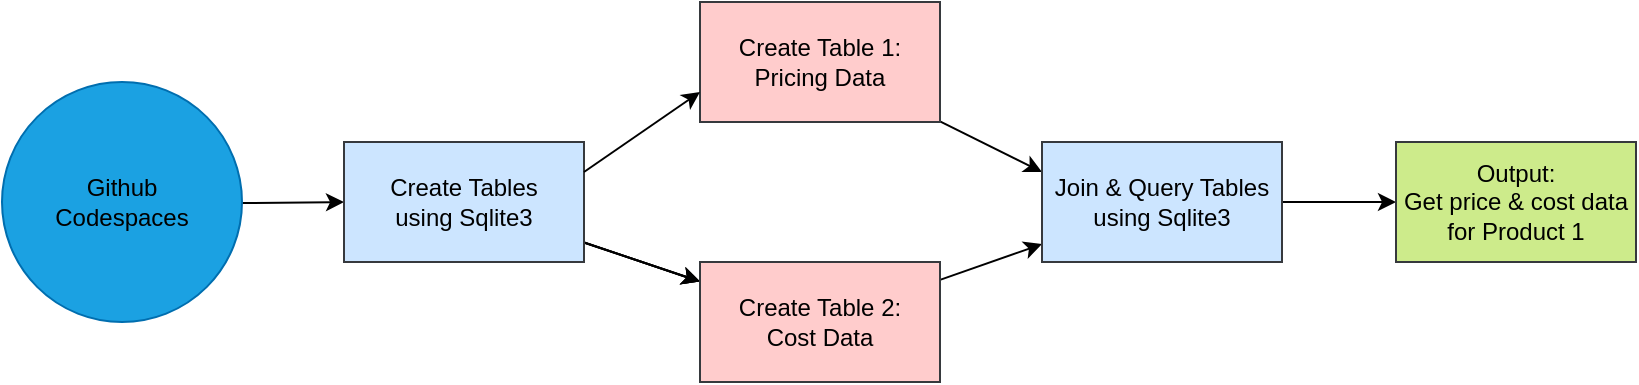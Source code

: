 <mxfile>
    <diagram id="EM-DE4SImjpqT74JuZGF" name="Page-1">
        <mxGraphModel dx="709" dy="495" grid="1" gridSize="10" guides="1" tooltips="1" connect="1" arrows="1" fold="1" page="1" pageScale="1" pageWidth="827" pageHeight="1169" math="0" shadow="0">
            <root>
                <mxCell id="0"/>
                <mxCell id="1" parent="0"/>
                <mxCell id="10" value="" style="edgeStyle=none;html=1;fontColor=#000000;" edge="1" parent="1" source="2" target="3">
                    <mxGeometry relative="1" as="geometry"/>
                </mxCell>
                <mxCell id="2" value="&lt;font color=&quot;#000000&quot;&gt;Github &lt;br&gt;Codespaces&lt;/font&gt;" style="ellipse;whiteSpace=wrap;html=1;aspect=fixed;fillColor=#1ba1e2;strokeColor=#006EAF;fontColor=#ffffff;" vertex="1" parent="1">
                    <mxGeometry x="10" y="220" width="120" height="120" as="geometry"/>
                </mxCell>
                <mxCell id="11" value="" style="edgeStyle=none;html=1;fontColor=#000000;" edge="1" parent="1" source="3" target="7">
                    <mxGeometry relative="1" as="geometry"/>
                </mxCell>
                <mxCell id="12" value="" style="edgeStyle=none;html=1;fontColor=#000000;" edge="1" parent="1" source="3" target="7">
                    <mxGeometry relative="1" as="geometry"/>
                </mxCell>
                <mxCell id="13" value="" style="edgeStyle=none;html=1;fontColor=#000000;" edge="1" parent="1" source="3" target="7">
                    <mxGeometry relative="1" as="geometry"/>
                </mxCell>
                <mxCell id="3" value="&lt;font color=&quot;#000000&quot;&gt;Create Tables &lt;br&gt;using Sqlite3&lt;/font&gt;" style="rounded=0;whiteSpace=wrap;html=1;fillColor=#cce5ff;strokeColor=#36393d;" vertex="1" parent="1">
                    <mxGeometry x="181" y="250" width="120" height="60" as="geometry"/>
                </mxCell>
                <mxCell id="18" value="" style="edgeStyle=none;html=1;fontColor=#000000;entryX=0;entryY=0.25;entryDx=0;entryDy=0;" edge="1" parent="1" source="6" target="8">
                    <mxGeometry relative="1" as="geometry">
                        <mxPoint x="559" y="210" as="targetPoint"/>
                    </mxGeometry>
                </mxCell>
                <mxCell id="6" value="&lt;font&gt;Create Table 1:&lt;br&gt;Pricing Data&lt;/font&gt;" style="rounded=0;whiteSpace=wrap;html=1;fillColor=#ffcccc;strokeColor=#36393d;fontColor=#000000;" vertex="1" parent="1">
                    <mxGeometry x="359" y="180" width="120" height="60" as="geometry"/>
                </mxCell>
                <mxCell id="16" value="" style="edgeStyle=none;html=1;fontColor=#000000;" edge="1" parent="1" source="7" target="8">
                    <mxGeometry relative="1" as="geometry"/>
                </mxCell>
                <mxCell id="7" value="&lt;span style=&quot;&quot;&gt;Create Table 2:&lt;/span&gt;&lt;br style=&quot;&quot;&gt;&lt;span style=&quot;&quot;&gt;Cost Data&lt;/span&gt;" style="rounded=0;whiteSpace=wrap;html=1;fillColor=#ffcccc;strokeColor=#36393d;fontColor=#000000;" vertex="1" parent="1">
                    <mxGeometry x="359" y="310" width="120" height="60" as="geometry"/>
                </mxCell>
                <mxCell id="19" value="" style="edgeStyle=none;html=1;fontColor=#000000;" edge="1" parent="1" source="8" target="9">
                    <mxGeometry relative="1" as="geometry"/>
                </mxCell>
                <mxCell id="8" value="&lt;font color=&quot;#000000&quot;&gt;Join &amp;amp; Query Tables using Sqlite3&lt;/font&gt;" style="rounded=0;whiteSpace=wrap;html=1;fillColor=#cce5ff;strokeColor=#36393d;" vertex="1" parent="1">
                    <mxGeometry x="530" y="250" width="120" height="60" as="geometry"/>
                </mxCell>
                <mxCell id="9" value="Output: &lt;br&gt;Get price &amp;amp; cost data for Product 1" style="rounded=0;whiteSpace=wrap;html=1;fillColor=#cdeb8b;strokeColor=#36393d;fontColor=#000000;" vertex="1" parent="1">
                    <mxGeometry x="707" y="250" width="120" height="60" as="geometry"/>
                </mxCell>
                <mxCell id="14" value="" style="edgeStyle=none;html=1;fontColor=#000000;entryX=0;entryY=0.75;entryDx=0;entryDy=0;exitX=1;exitY=0.25;exitDx=0;exitDy=0;" edge="1" parent="1" source="3" target="6">
                    <mxGeometry relative="1" as="geometry">
                        <mxPoint x="311" y="310.225" as="sourcePoint"/>
                        <mxPoint x="369" y="329.775" as="targetPoint"/>
                    </mxGeometry>
                </mxCell>
            </root>
        </mxGraphModel>
    </diagram>
</mxfile>